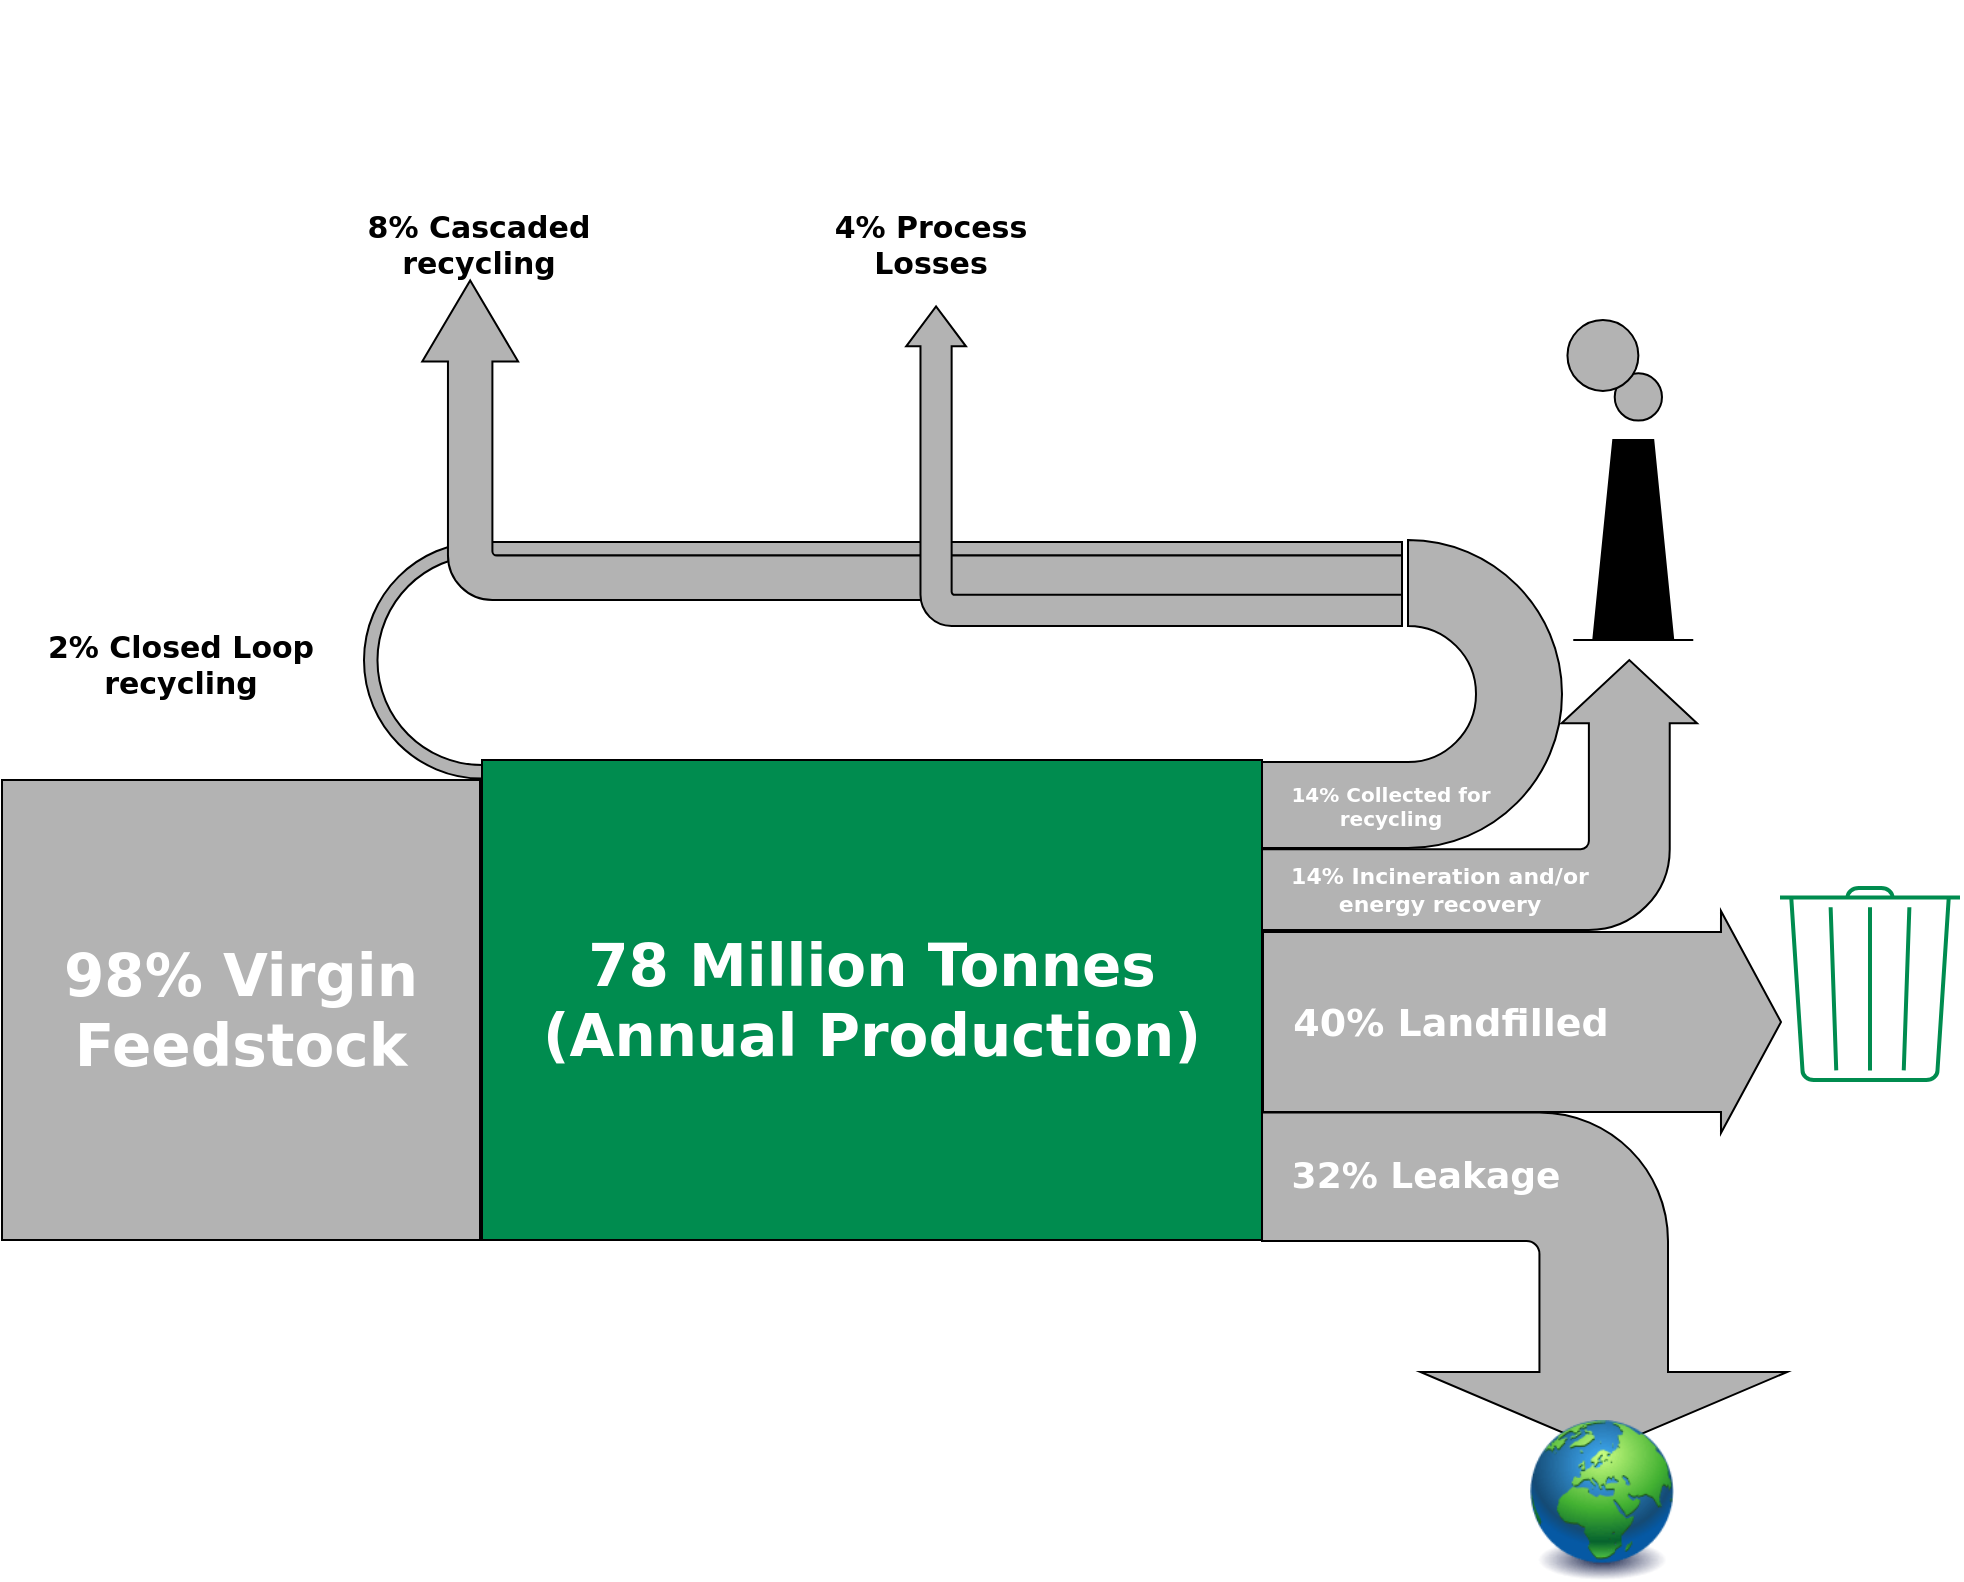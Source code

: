 <mxfile version="18.1.3" type="device"><diagram id="nED8nShj_7vsxcMQLHol" name="Page-1"><mxGraphModel dx="754" dy="1269" grid="1" gridSize="10" guides="1" tooltips="1" connect="1" arrows="1" fold="1" page="1" pageScale="1" pageWidth="1169" pageHeight="827" math="0" shadow="0"><root><mxCell id="0"/><mxCell id="1" parent="0"/><mxCell id="QtBv5g2DafnVf4WOJbuN-15" value="" style="html=1;shadow=0;dashed=0;align=center;verticalAlign=middle;shape=mxgraph.arrows2.uTurnArrow;dy=3.37;arrowHead=10.14;dx2=0.5;labelBackgroundColor=none;fontFamily=Dejavu Sans;fontSize=18;fontColor=#FFFFFF;strokeColor=#000000;fillColor=#B3B3B3;flipH=1;rotation=-180;" parent="1" vertex="1"><mxGeometry x="371" y="211" width="519" height="120" as="geometry"/></mxCell><mxCell id="TtdCa2MBVomIzj9D0sJi-6" style="edgeStyle=orthogonalEdgeStyle;rounded=0;orthogonalLoop=1;jettySize=auto;html=1;fontFamily=Dejavu Sans;fontSize=29;fontColor=#FFFFFF;shape=flexArrow;strokeColor=#000000;fillColor=#B3B3B3;width=90;endSize=9.67;" parent="1" edge="1"><mxGeometry relative="1" as="geometry"><mxPoint x="1080" y="451" as="targetPoint"/><mxPoint x="820" y="451" as="sourcePoint"/></mxGeometry></mxCell><mxCell id="TtdCa2MBVomIzj9D0sJi-8" value="&lt;b&gt;40% Landfilled&lt;/b&gt;" style="edgeLabel;html=1;align=center;verticalAlign=middle;resizable=0;points=[];fontSize=19;fontFamily=Dejavu Sans;fontColor=#FFFFFF;labelBackgroundColor=none;" parent="TtdCa2MBVomIzj9D0sJi-6" vertex="1" connectable="0"><mxGeometry x="-0.238" y="5" relative="1" as="geometry"><mxPoint x="-5" y="5" as="offset"/></mxGeometry></mxCell><mxCell id="TtdCa2MBVomIzj9D0sJi-1" value="&lt;font face=&quot;Dejavu Sans&quot; style=&quot;font-size: 29px&quot;&gt;&lt;b&gt;&lt;font color=&quot;#ffffff&quot;&gt;78 Million Tonnes&lt;br&gt;(Annual Production)&lt;/font&gt;&lt;/b&gt;&lt;br&gt;&lt;/font&gt;" style="rounded=0;whiteSpace=wrap;html=1;fillColor=#008c4f;" parent="1" vertex="1"><mxGeometry x="430" y="320" width="390" height="240" as="geometry"/></mxCell><mxCell id="TtdCa2MBVomIzj9D0sJi-2" value="&lt;font face=&quot;Dejavu Sans&quot; style=&quot;font-size: 29px&quot;&gt;&lt;font color=&quot;#ffffff&quot;&gt;&lt;b&gt;98% Virgin Feedstock&lt;/b&gt;&lt;/font&gt;&lt;br&gt;&lt;/font&gt;" style="rounded=0;whiteSpace=wrap;html=1;fillColor=#B3B3B3;" parent="1" vertex="1"><mxGeometry x="190" y="330" width="239" height="230" as="geometry"/></mxCell><mxCell id="TtdCa2MBVomIzj9D0sJi-3" value="" style="html=1;verticalLabelPosition=bottom;align=center;labelBackgroundColor=#ffffff;verticalAlign=top;strokeWidth=2;strokeColor=#008C4F;shadow=0;dashed=0;shape=mxgraph.ios7.icons.trashcan;fontFamily=Dejavu Sans;fontSize=29;fontColor=#FFFFFF;fillColor=none;" parent="1" vertex="1"><mxGeometry x="1079" y="384" width="90" height="96" as="geometry"/></mxCell><mxCell id="TtdCa2MBVomIzj9D0sJi-9" value="" style="html=1;shadow=0;dashed=0;align=center;verticalAlign=middle;shape=mxgraph.arrows2.bendArrow;dy=20.21;dx=31.59;notch=0;arrowHead=67.69;rounded=1;labelBackgroundColor=none;fontFamily=Dejavu Sans;fontSize=19;fontColor=#FFFFFF;fillColor=#B3B3B3;flipH=1;rotation=90;" parent="1" vertex="1"><mxGeometry x="861.25" y="228.75" width="135" height="217.5" as="geometry"/></mxCell><mxCell id="TtdCa2MBVomIzj9D0sJi-10" value="&lt;b style=&quot;font-size: 11px;&quot;&gt;14% Incineration and/or energy recovery&lt;/b&gt;" style="text;html=1;strokeColor=none;fillColor=none;align=center;verticalAlign=middle;whiteSpace=wrap;rounded=0;labelBackgroundColor=none;fontFamily=Dejavu Sans;fontSize=11;fontColor=#FFFFFF;" parent="1" vertex="1"><mxGeometry x="819" y="370" width="180" height="30" as="geometry"/></mxCell><mxCell id="TtdCa2MBVomIzj9D0sJi-11" value="" style="html=1;shadow=0;dashed=0;align=center;verticalAlign=middle;shape=mxgraph.arrows2.bendArrow;dy=32.14;dx=38.99;notch=0;arrowHead=183.29;rounded=1;labelBackgroundColor=none;fontFamily=Dejavu Sans;fontSize=19;fontColor=#FFFFFF;fillColor=#B3B3B3;flipH=0;rotation=90;flipV=0;" parent="1" vertex="1"><mxGeometry x="866.88" y="449.37" width="168.75" height="262.5" as="geometry"/></mxCell><mxCell id="TtdCa2MBVomIzj9D0sJi-12" value="&lt;b style=&quot;font-size: 18px;&quot;&gt;32% Leakage&lt;/b&gt;" style="text;html=1;strokeColor=none;fillColor=none;align=center;verticalAlign=middle;whiteSpace=wrap;rounded=0;labelBackgroundColor=none;fontFamily=Dejavu Sans;fontSize=18;fontColor=#FFFFFF;" parent="1" vertex="1"><mxGeometry x="812" y="512" width="180" height="30" as="geometry"/></mxCell><mxCell id="TtdCa2MBVomIzj9D0sJi-13" value="" style="image;html=1;image=img/lib/clip_art/general/Earth_globe_128x128.png;labelBackgroundColor=none;fontFamily=Dejavu Sans;fontSize=18;fontColor=#FFFFFF;fillColor=#B3B3B3;" parent="1" vertex="1"><mxGeometry x="950" y="650" width="80" height="80" as="geometry"/></mxCell><mxCell id="TtdCa2MBVomIzj9D0sJi-14" value="" style="verticalLabelPosition=bottom;outlineConnect=0;align=center;dashed=0;html=1;verticalAlign=top;shape=mxgraph.pid.misc.stack,_chimney;labelBackgroundColor=none;fontFamily=Dejavu Sans;fontSize=18;fontColor=#FFFFFF;strokeColor=#000000;fillColor=#000000;" parent="1" vertex="1"><mxGeometry x="975.63" y="160" width="60" height="100" as="geometry"/></mxCell><mxCell id="QtBv5g2DafnVf4WOJbuN-1" value="" style="group" parent="1" vertex="1" connectable="0"><mxGeometry x="810" y="-60" width="130" height="240" as="geometry"/></mxCell><mxCell id="QtBv5g2DafnVf4WOJbuN-7" value="" style="ellipse;whiteSpace=wrap;html=1;aspect=fixed;labelBackgroundColor=#330000;fontFamily=Dejavu Sans;fillColor=#B3B3B3;" parent="QtBv5g2DafnVf4WOJbuN-1" vertex="1"><mxGeometry x="186.364" y="186.667" width="23.636" height="23.636" as="geometry"/></mxCell><mxCell id="QtBv5g2DafnVf4WOJbuN-8" value="" style="ellipse;whiteSpace=wrap;html=1;aspect=fixed;labelBackgroundColor=#330000;fontFamily=Dejavu Sans;fillColor=#B3B3B3;" parent="QtBv5g2DafnVf4WOJbuN-1" vertex="1"><mxGeometry x="162.727" y="160" width="35.455" height="35.455" as="geometry"/></mxCell><mxCell id="QtBv5g2DafnVf4WOJbuN-9" value="" style="html=1;shadow=0;dashed=0;align=center;verticalAlign=middle;shape=mxgraph.arrows2.uTurnArrow;dy=21.5;arrowHead=43;dx2=0;labelBackgroundColor=none;fontFamily=Dejavu Sans;fontSize=18;fontColor=#FFFFFF;strokeColor=#000000;fillColor=#B3B3B3;flipH=1;" parent="1" vertex="1"><mxGeometry x="820" y="210" width="150" height="154" as="geometry"/></mxCell><mxCell id="QtBv5g2DafnVf4WOJbuN-10" value="" style="html=1;shadow=0;dashed=0;align=center;verticalAlign=middle;shape=mxgraph.arrows2.bendArrow;dy=11.11;dx=40.47;notch=0;arrowHead=47.93;rounded=1;labelBackgroundColor=none;fontFamily=Dejavu Sans;fontSize=18;fontColor=#FFFFFF;strokeColor=#000000;fillColor=#B3B3B3;rotation=-90;" parent="1" vertex="1"><mxGeometry x="565.19" y="-84.81" width="159.75" height="489.88" as="geometry"/></mxCell><mxCell id="QtBv5g2DafnVf4WOJbuN-11" value="" style="html=1;shadow=0;dashed=0;align=center;verticalAlign=middle;shape=mxgraph.arrows2.bendArrow;dy=7.79;dx=19.91;notch=0;arrowHead=29.89;rounded=1;labelBackgroundColor=none;fontFamily=Dejavu Sans;fontSize=18;fontColor=#FFFFFF;strokeColor=#000000;fillColor=#B3B3B3;rotation=-90;" parent="1" vertex="1"><mxGeometry x="686.17" y="49.17" width="159.75" height="247.92" as="geometry"/></mxCell><mxCell id="QtBv5g2DafnVf4WOJbuN-12" value="14% Collected for recycling" style="text;html=1;strokeColor=none;fillColor=none;align=center;verticalAlign=middle;whiteSpace=wrap;rounded=0;labelBackgroundColor=none;fontFamily=Dejavu Sans;fontSize=10;fontColor=#FFFFFF;fontStyle=1" parent="1" vertex="1"><mxGeometry x="809" y="328" width="151" height="30" as="geometry"/></mxCell><mxCell id="QtBv5g2DafnVf4WOJbuN-13" value="4% Process Losses" style="text;html=1;strokeColor=none;fillColor=none;align=center;verticalAlign=middle;whiteSpace=wrap;rounded=0;labelBackgroundColor=none;fontFamily=Dejavu Sans;fontSize=15;fontColor=#000000;fontStyle=1" parent="1" vertex="1"><mxGeometry x="579" y="47" width="151" height="30" as="geometry"/></mxCell><mxCell id="QtBv5g2DafnVf4WOJbuN-14" value="8% Cascaded recycling" style="text;html=1;strokeColor=none;fillColor=none;align=center;verticalAlign=middle;whiteSpace=wrap;rounded=0;labelBackgroundColor=none;fontFamily=Dejavu Sans;fontSize=15;fontColor=#000000;fontStyle=1" parent="1" vertex="1"><mxGeometry x="353" y="47" width="151" height="30" as="geometry"/></mxCell><mxCell id="QtBv5g2DafnVf4WOJbuN-16" value="2% Closed Loop recycling" style="text;html=1;strokeColor=none;fillColor=none;align=center;verticalAlign=middle;whiteSpace=wrap;rounded=0;labelBackgroundColor=none;fontFamily=Dejavu Sans;fontSize=15;fontColor=#000000;fontStyle=1" parent="1" vertex="1"><mxGeometry x="204" y="257" width="151" height="30" as="geometry"/></mxCell></root></mxGraphModel></diagram></mxfile>